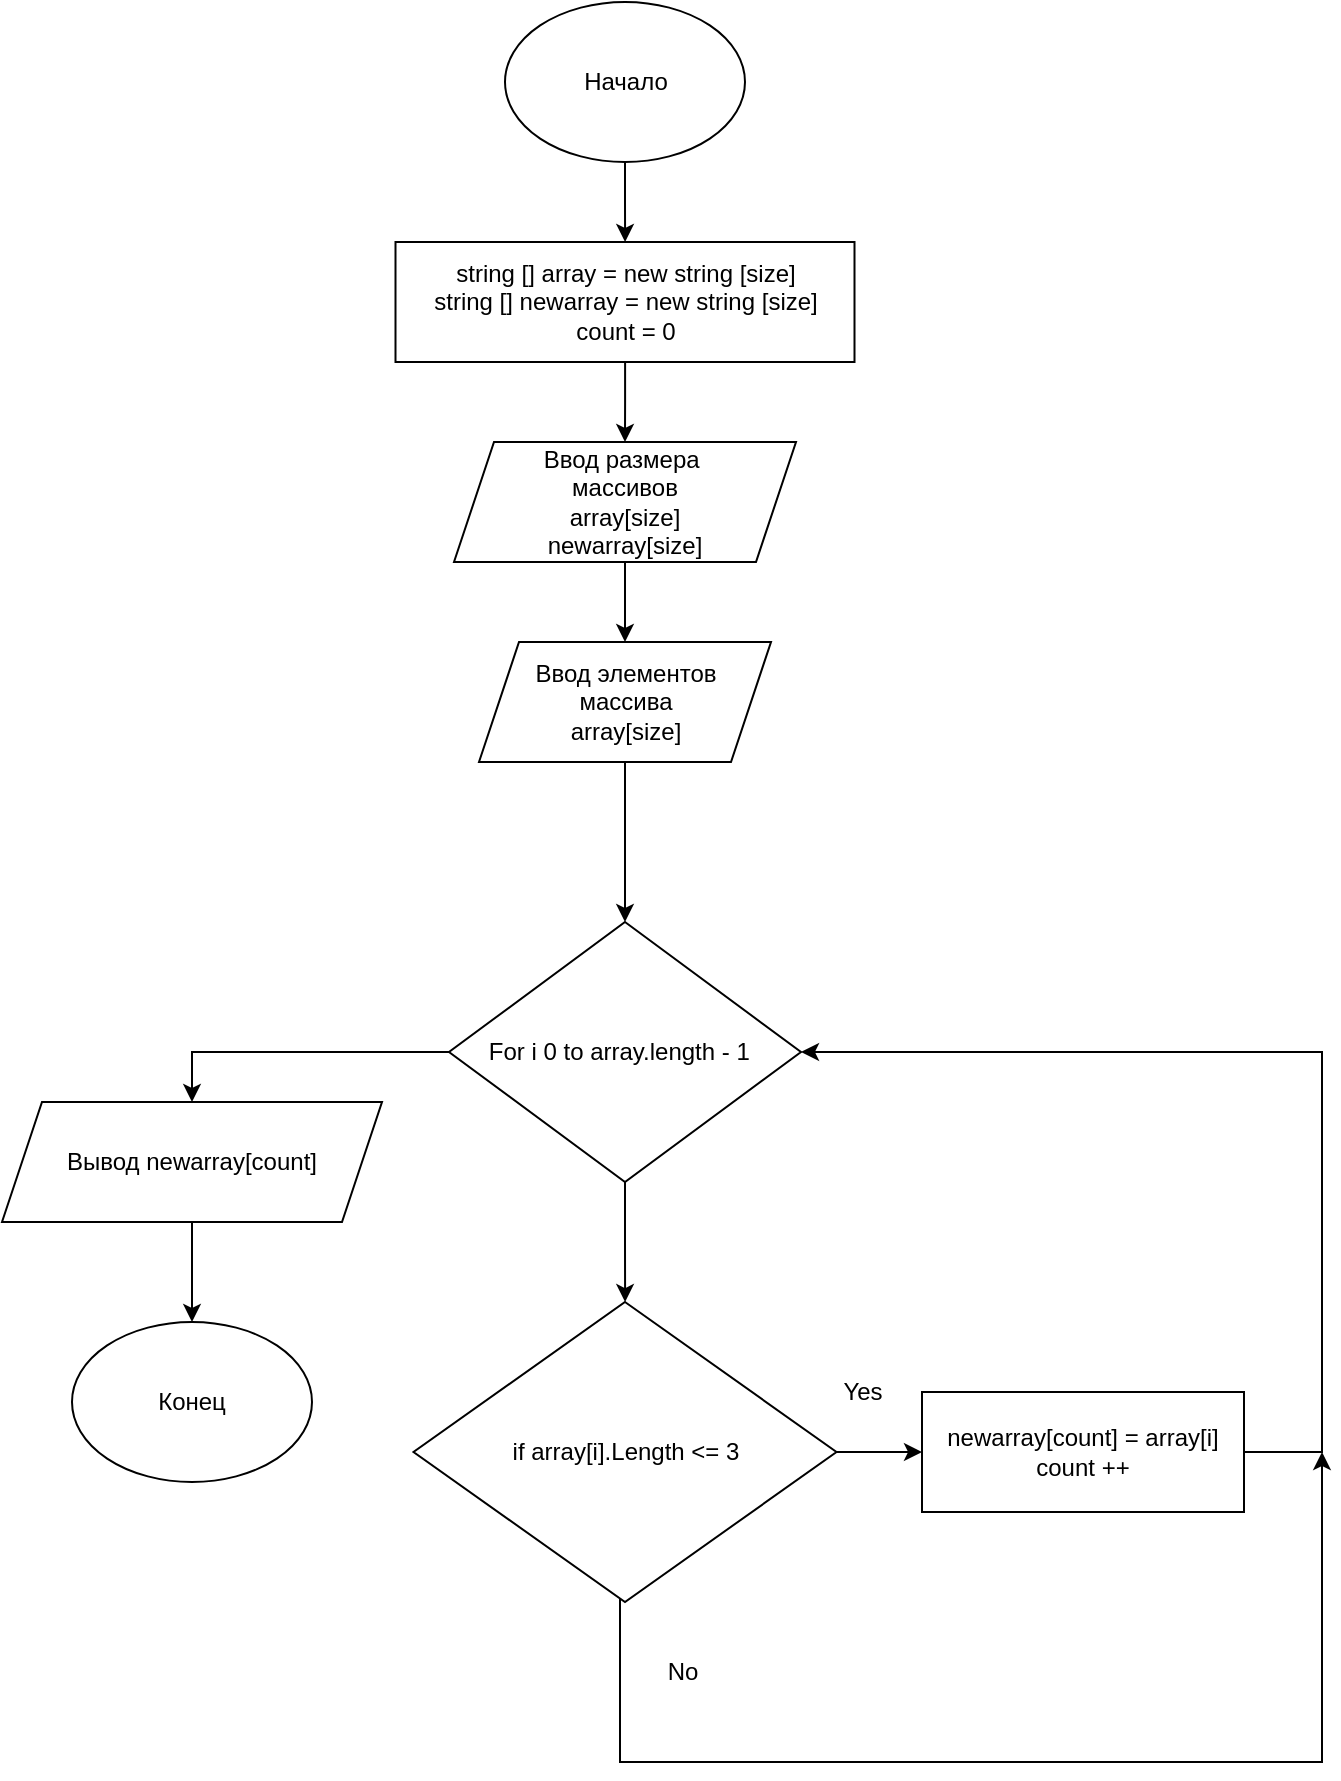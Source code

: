 <mxfile version="20.4.1" type="github">
  <diagram id="C5RBs43oDa-KdzZeNtuy" name="Page-1">
    <mxGraphModel dx="990" dy="575" grid="1" gridSize="10" guides="1" tooltips="1" connect="1" arrows="1" fold="1" page="1" pageScale="1" pageWidth="827" pageHeight="1169" math="0" shadow="0">
      <root>
        <mxCell id="WIyWlLk6GJQsqaUBKTNV-0" />
        <mxCell id="WIyWlLk6GJQsqaUBKTNV-1" parent="WIyWlLk6GJQsqaUBKTNV-0" />
        <mxCell id="SmyrjRfzDjhhdNDZTAU0-21" value="" style="edgeStyle=orthogonalEdgeStyle;rounded=0;orthogonalLoop=1;jettySize=auto;html=1;" edge="1" parent="WIyWlLk6GJQsqaUBKTNV-1" source="SmyrjRfzDjhhdNDZTAU0-0" target="SmyrjRfzDjhhdNDZTAU0-5">
          <mxGeometry relative="1" as="geometry" />
        </mxCell>
        <mxCell id="SmyrjRfzDjhhdNDZTAU0-0" value="Начало" style="ellipse;whiteSpace=wrap;html=1;" vertex="1" parent="WIyWlLk6GJQsqaUBKTNV-1">
          <mxGeometry x="371.5" y="70" width="120" height="80" as="geometry" />
        </mxCell>
        <mxCell id="SmyrjRfzDjhhdNDZTAU0-19" value="" style="edgeStyle=orthogonalEdgeStyle;rounded=0;orthogonalLoop=1;jettySize=auto;html=1;" edge="1" parent="WIyWlLk6GJQsqaUBKTNV-1" source="SmyrjRfzDjhhdNDZTAU0-1" target="SmyrjRfzDjhhdNDZTAU0-3">
          <mxGeometry relative="1" as="geometry" />
        </mxCell>
        <mxCell id="SmyrjRfzDjhhdNDZTAU0-1" value="Ввод размера&amp;nbsp;&lt;br&gt;массивов&lt;br&gt;array[size]&lt;br&gt;newarray[size]" style="shape=parallelogram;perimeter=parallelogramPerimeter;whiteSpace=wrap;html=1;fixedSize=1;" vertex="1" parent="WIyWlLk6GJQsqaUBKTNV-1">
          <mxGeometry x="346" y="290" width="171" height="60" as="geometry" />
        </mxCell>
        <mxCell id="SmyrjRfzDjhhdNDZTAU0-30" value="" style="edgeStyle=orthogonalEdgeStyle;rounded=0;orthogonalLoop=1;jettySize=auto;html=1;" edge="1" parent="WIyWlLk6GJQsqaUBKTNV-1" source="SmyrjRfzDjhhdNDZTAU0-3" target="SmyrjRfzDjhhdNDZTAU0-4">
          <mxGeometry relative="1" as="geometry" />
        </mxCell>
        <mxCell id="SmyrjRfzDjhhdNDZTAU0-3" value="Ввод элементов&lt;br&gt;массива&lt;br&gt;array[size]" style="shape=parallelogram;perimeter=parallelogramPerimeter;whiteSpace=wrap;html=1;fixedSize=1;" vertex="1" parent="WIyWlLk6GJQsqaUBKTNV-1">
          <mxGeometry x="358.5" y="390" width="146" height="60" as="geometry" />
        </mxCell>
        <mxCell id="SmyrjRfzDjhhdNDZTAU0-25" style="edgeStyle=orthogonalEdgeStyle;rounded=0;orthogonalLoop=1;jettySize=auto;html=1;entryX=0.5;entryY=0;entryDx=0;entryDy=0;" edge="1" parent="WIyWlLk6GJQsqaUBKTNV-1" source="SmyrjRfzDjhhdNDZTAU0-4" target="SmyrjRfzDjhhdNDZTAU0-24">
          <mxGeometry relative="1" as="geometry" />
        </mxCell>
        <mxCell id="SmyrjRfzDjhhdNDZTAU0-31" value="" style="edgeStyle=orthogonalEdgeStyle;rounded=0;orthogonalLoop=1;jettySize=auto;html=1;" edge="1" parent="WIyWlLk6GJQsqaUBKTNV-1" source="SmyrjRfzDjhhdNDZTAU0-4" target="SmyrjRfzDjhhdNDZTAU0-9">
          <mxGeometry relative="1" as="geometry" />
        </mxCell>
        <mxCell id="SmyrjRfzDjhhdNDZTAU0-4" value="For i 0 to array.length - 1&amp;nbsp;&amp;nbsp;" style="rhombus;whiteSpace=wrap;html=1;" vertex="1" parent="WIyWlLk6GJQsqaUBKTNV-1">
          <mxGeometry x="343.5" y="530" width="176" height="130" as="geometry" />
        </mxCell>
        <mxCell id="SmyrjRfzDjhhdNDZTAU0-20" value="" style="edgeStyle=orthogonalEdgeStyle;rounded=0;orthogonalLoop=1;jettySize=auto;html=1;" edge="1" parent="WIyWlLk6GJQsqaUBKTNV-1" source="SmyrjRfzDjhhdNDZTAU0-5" target="SmyrjRfzDjhhdNDZTAU0-1">
          <mxGeometry relative="1" as="geometry" />
        </mxCell>
        <mxCell id="SmyrjRfzDjhhdNDZTAU0-5" value="string [] array = new string [size]&lt;br&gt;string [] newarray = new string [size]&lt;br&gt;count = 0" style="rounded=0;whiteSpace=wrap;html=1;" vertex="1" parent="WIyWlLk6GJQsqaUBKTNV-1">
          <mxGeometry x="316.75" y="190" width="229.5" height="60" as="geometry" />
        </mxCell>
        <mxCell id="SmyrjRfzDjhhdNDZTAU0-11" value="" style="edgeStyle=orthogonalEdgeStyle;rounded=0;orthogonalLoop=1;jettySize=auto;html=1;" edge="1" parent="WIyWlLk6GJQsqaUBKTNV-1" source="SmyrjRfzDjhhdNDZTAU0-9" target="SmyrjRfzDjhhdNDZTAU0-10">
          <mxGeometry relative="1" as="geometry" />
        </mxCell>
        <mxCell id="SmyrjRfzDjhhdNDZTAU0-22" style="edgeStyle=orthogonalEdgeStyle;rounded=0;orthogonalLoop=1;jettySize=auto;html=1;" edge="1" parent="WIyWlLk6GJQsqaUBKTNV-1" source="SmyrjRfzDjhhdNDZTAU0-9">
          <mxGeometry relative="1" as="geometry">
            <mxPoint x="780" y="795" as="targetPoint" />
            <Array as="points">
              <mxPoint x="429" y="950" />
              <mxPoint x="780" y="950" />
            </Array>
          </mxGeometry>
        </mxCell>
        <mxCell id="SmyrjRfzDjhhdNDZTAU0-9" value="if array[i].Length &amp;lt;= 3" style="rhombus;whiteSpace=wrap;html=1;" vertex="1" parent="WIyWlLk6GJQsqaUBKTNV-1">
          <mxGeometry x="325.75" y="720" width="211.5" height="150" as="geometry" />
        </mxCell>
        <mxCell id="SmyrjRfzDjhhdNDZTAU0-28" style="edgeStyle=orthogonalEdgeStyle;rounded=0;orthogonalLoop=1;jettySize=auto;html=1;exitX=1;exitY=0.5;exitDx=0;exitDy=0;entryX=1;entryY=0.5;entryDx=0;entryDy=0;" edge="1" parent="WIyWlLk6GJQsqaUBKTNV-1" source="SmyrjRfzDjhhdNDZTAU0-10" target="SmyrjRfzDjhhdNDZTAU0-4">
          <mxGeometry relative="1" as="geometry">
            <Array as="points">
              <mxPoint x="780" y="795" />
              <mxPoint x="780" y="595" />
            </Array>
          </mxGeometry>
        </mxCell>
        <mxCell id="SmyrjRfzDjhhdNDZTAU0-10" value="newarray[count] = array[i]&lt;br&gt;count ++" style="rounded=0;whiteSpace=wrap;html=1;" vertex="1" parent="WIyWlLk6GJQsqaUBKTNV-1">
          <mxGeometry x="580" y="765" width="161" height="60" as="geometry" />
        </mxCell>
        <mxCell id="SmyrjRfzDjhhdNDZTAU0-14" value="Yes" style="text;html=1;align=center;verticalAlign=middle;resizable=0;points=[];autosize=1;strokeColor=none;fillColor=none;" vertex="1" parent="WIyWlLk6GJQsqaUBKTNV-1">
          <mxGeometry x="530" y="750" width="40" height="30" as="geometry" />
        </mxCell>
        <mxCell id="SmyrjRfzDjhhdNDZTAU0-23" value="No" style="text;html=1;align=center;verticalAlign=middle;resizable=0;points=[];autosize=1;strokeColor=none;fillColor=none;" vertex="1" parent="WIyWlLk6GJQsqaUBKTNV-1">
          <mxGeometry x="440" y="890" width="40" height="30" as="geometry" />
        </mxCell>
        <mxCell id="SmyrjRfzDjhhdNDZTAU0-27" value="" style="edgeStyle=orthogonalEdgeStyle;rounded=0;orthogonalLoop=1;jettySize=auto;html=1;" edge="1" parent="WIyWlLk6GJQsqaUBKTNV-1" source="SmyrjRfzDjhhdNDZTAU0-24" target="SmyrjRfzDjhhdNDZTAU0-26">
          <mxGeometry relative="1" as="geometry" />
        </mxCell>
        <mxCell id="SmyrjRfzDjhhdNDZTAU0-24" value="Вывод newarray[count]" style="shape=parallelogram;perimeter=parallelogramPerimeter;whiteSpace=wrap;html=1;fixedSize=1;" vertex="1" parent="WIyWlLk6GJQsqaUBKTNV-1">
          <mxGeometry x="120" y="620" width="190" height="60" as="geometry" />
        </mxCell>
        <mxCell id="SmyrjRfzDjhhdNDZTAU0-26" value="Конец" style="ellipse;whiteSpace=wrap;html=1;" vertex="1" parent="WIyWlLk6GJQsqaUBKTNV-1">
          <mxGeometry x="155" y="730" width="120" height="80" as="geometry" />
        </mxCell>
      </root>
    </mxGraphModel>
  </diagram>
</mxfile>
